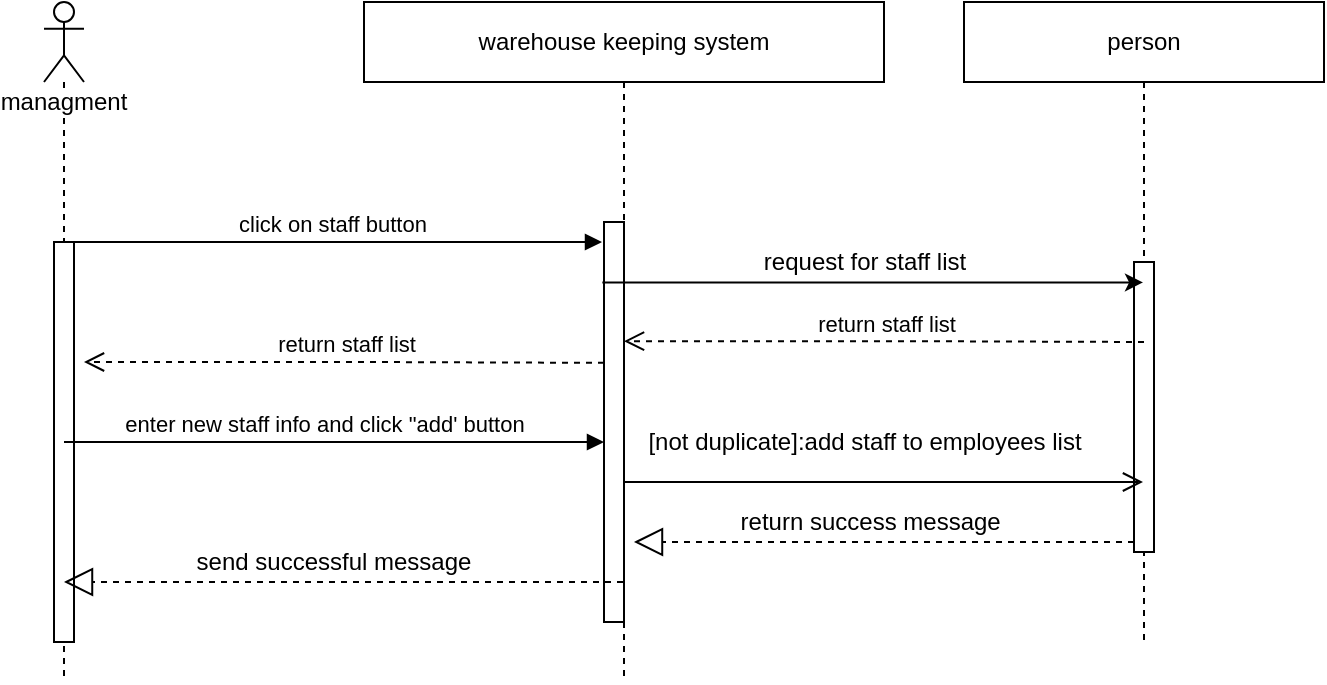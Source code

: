 <mxfile version="13.3.5" type="device"><diagram id="MWBJoO8W0iGTc28G7V0c" name="Page-1"><mxGraphModel dx="583" dy="662" grid="1" gridSize="10" guides="1" tooltips="1" connect="1" arrows="1" fold="1" page="1" pageScale="1" pageWidth="850" pageHeight="1100" math="0" shadow="0"><root><mxCell id="0"/><mxCell id="1" parent="0"/><mxCell id="ce92vtV3I4qPERhwewqX-1" value="managment" style="shape=umlLifeline;participant=umlActor;perimeter=lifelinePerimeter;whiteSpace=wrap;html=1;container=1;collapsible=0;recursiveResize=0;verticalAlign=top;spacingTop=36;labelBackgroundColor=#ffffff;outlineConnect=0;" parent="1" vertex="1"><mxGeometry x="110" y="80" width="20" height="340" as="geometry"/></mxCell><mxCell id="ce92vtV3I4qPERhwewqX-7" value="" style="html=1;points=[];perimeter=orthogonalPerimeter;" parent="ce92vtV3I4qPERhwewqX-1" vertex="1"><mxGeometry x="5" y="120" width="10" height="200" as="geometry"/></mxCell><mxCell id="ce92vtV3I4qPERhwewqX-2" value="warehouse keeping system" style="shape=umlLifeline;perimeter=lifelinePerimeter;whiteSpace=wrap;html=1;container=1;collapsible=0;recursiveResize=0;outlineConnect=0;" parent="1" vertex="1"><mxGeometry x="270" y="80" width="260" height="340" as="geometry"/></mxCell><mxCell id="ce92vtV3I4qPERhwewqX-9" value="" style="html=1;points=[];perimeter=orthogonalPerimeter;" parent="ce92vtV3I4qPERhwewqX-2" vertex="1"><mxGeometry x="120" y="110" width="10" height="200" as="geometry"/></mxCell><mxCell id="ce92vtV3I4qPERhwewqX-8" value="click on staff button" style="html=1;verticalAlign=bottom;endArrow=block;" parent="1" edge="1"><mxGeometry width="80" relative="1" as="geometry"><mxPoint x="118.667" y="200" as="sourcePoint"/><mxPoint x="389" y="200" as="targetPoint"/><Array as="points"><mxPoint x="159" y="200"/><mxPoint x="289" y="200"/></Array></mxGeometry></mxCell><mxCell id="ce92vtV3I4qPERhwewqX-10" value="person" style="shape=umlLifeline;perimeter=lifelinePerimeter;whiteSpace=wrap;html=1;container=1;collapsible=0;recursiveResize=0;outlineConnect=0;" parent="1" vertex="1"><mxGeometry x="570" y="80" width="180" height="320" as="geometry"/></mxCell><mxCell id="ce92vtV3I4qPERhwewqX-11" value="" style="html=1;points=[];perimeter=orthogonalPerimeter;" parent="ce92vtV3I4qPERhwewqX-10" vertex="1"><mxGeometry x="85" y="130" width="10" height="145" as="geometry"/></mxCell><mxCell id="ce92vtV3I4qPERhwewqX-12" value="enter new staff info and click &quot;add' button" style="html=1;verticalAlign=bottom;endArrow=block;" parent="1" target="ce92vtV3I4qPERhwewqX-9" edge="1" source="ce92vtV3I4qPERhwewqX-1"><mxGeometry x="-0.036" width="80" relative="1" as="geometry"><mxPoint x="130" y="270" as="sourcePoint"/><mxPoint x="210" y="239.5" as="targetPoint"/><Array as="points"><mxPoint x="250" y="300"/></Array><mxPoint as="offset"/></mxGeometry></mxCell><mxCell id="ce92vtV3I4qPERhwewqX-13" value="" style="html=1;verticalAlign=bottom;endArrow=open;endSize=8;" parent="1" source="ce92vtV3I4qPERhwewqX-9" edge="1" target="ce92vtV3I4qPERhwewqX-10"><mxGeometry relative="1" as="geometry"><mxPoint x="510" y="270" as="sourcePoint"/><mxPoint x="650" y="280" as="targetPoint"/><Array as="points"><mxPoint x="520" y="320"/></Array></mxGeometry></mxCell><mxCell id="P7z4xLYsJmALuyBT9SQm-4" value="return success message&amp;nbsp;" style="text;html=1;strokeColor=none;fillColor=none;align=center;verticalAlign=middle;whiteSpace=wrap;rounded=0;" parent="1" vertex="1"><mxGeometry x="415" y="330" width="220" height="20" as="geometry"/></mxCell><mxCell id="P7z4xLYsJmALuyBT9SQm-5" value="" style="endArrow=block;dashed=1;endFill=0;endSize=12;html=1;" parent="1" source="ce92vtV3I4qPERhwewqX-2" target="ce92vtV3I4qPERhwewqX-1" edge="1"><mxGeometry width="160" relative="1" as="geometry"><mxPoint x="340" y="290" as="sourcePoint"/><mxPoint x="500" y="290" as="targetPoint"/><Array as="points"><mxPoint x="250" y="370"/></Array></mxGeometry></mxCell><mxCell id="P7z4xLYsJmALuyBT9SQm-6" value="send successful message" style="text;html=1;strokeColor=none;fillColor=none;align=center;verticalAlign=middle;whiteSpace=wrap;rounded=0;" parent="1" vertex="1"><mxGeometry x="160" y="350" width="190" height="20" as="geometry"/></mxCell><mxCell id="iveR8-n6vrmz7PuZMylU-18" value="[not duplicate]:add staff to employees list" style="text;html=1;align=center;verticalAlign=middle;resizable=0;points=[];autosize=1;" vertex="1" parent="1"><mxGeometry x="405" y="290" width="230" height="20" as="geometry"/></mxCell><mxCell id="iveR8-n6vrmz7PuZMylU-28" value="" style="endArrow=block;dashed=1;endFill=0;endSize=12;html=1;" edge="1" parent="1"><mxGeometry width="160" relative="1" as="geometry"><mxPoint x="655" y="350" as="sourcePoint"/><mxPoint x="404.997" y="350" as="targetPoint"/><Array as="points"><mxPoint x="555.33" y="350"/></Array></mxGeometry></mxCell><mxCell id="iveR8-n6vrmz7PuZMylU-53" value="" style="endArrow=classic;html=1;exitX=-0.083;exitY=0.151;exitDx=0;exitDy=0;exitPerimeter=0;" edge="1" parent="1" source="ce92vtV3I4qPERhwewqX-9" target="ce92vtV3I4qPERhwewqX-10"><mxGeometry width="50" height="50" relative="1" as="geometry"><mxPoint x="480" y="230" as="sourcePoint"/><mxPoint x="530" y="180" as="targetPoint"/></mxGeometry></mxCell><mxCell id="iveR8-n6vrmz7PuZMylU-56" value="request for staff list" style="text;html=1;align=center;verticalAlign=middle;resizable=0;points=[];autosize=1;" vertex="1" parent="1"><mxGeometry x="460" y="200" width="120" height="20" as="geometry"/></mxCell><mxCell id="iveR8-n6vrmz7PuZMylU-58" value="return staff list" style="html=1;verticalAlign=bottom;endArrow=open;dashed=1;endSize=8;" edge="1" parent="1"><mxGeometry x="-0.003" relative="1" as="geometry"><mxPoint x="660" y="250" as="sourcePoint"/><mxPoint x="399.997" y="249.58" as="targetPoint"/><Array as="points"><mxPoint x="540.33" y="249.58"/></Array><mxPoint as="offset"/></mxGeometry></mxCell><mxCell id="iveR8-n6vrmz7PuZMylU-59" value="return staff list" style="html=1;verticalAlign=bottom;endArrow=open;dashed=1;endSize=8;" edge="1" parent="1"><mxGeometry x="-0.003" relative="1" as="geometry"><mxPoint x="390" y="260.42" as="sourcePoint"/><mxPoint x="129.997" y="260.0" as="targetPoint"/><Array as="points"><mxPoint x="270.33" y="260.0"/></Array><mxPoint as="offset"/></mxGeometry></mxCell></root></mxGraphModel></diagram></mxfile>